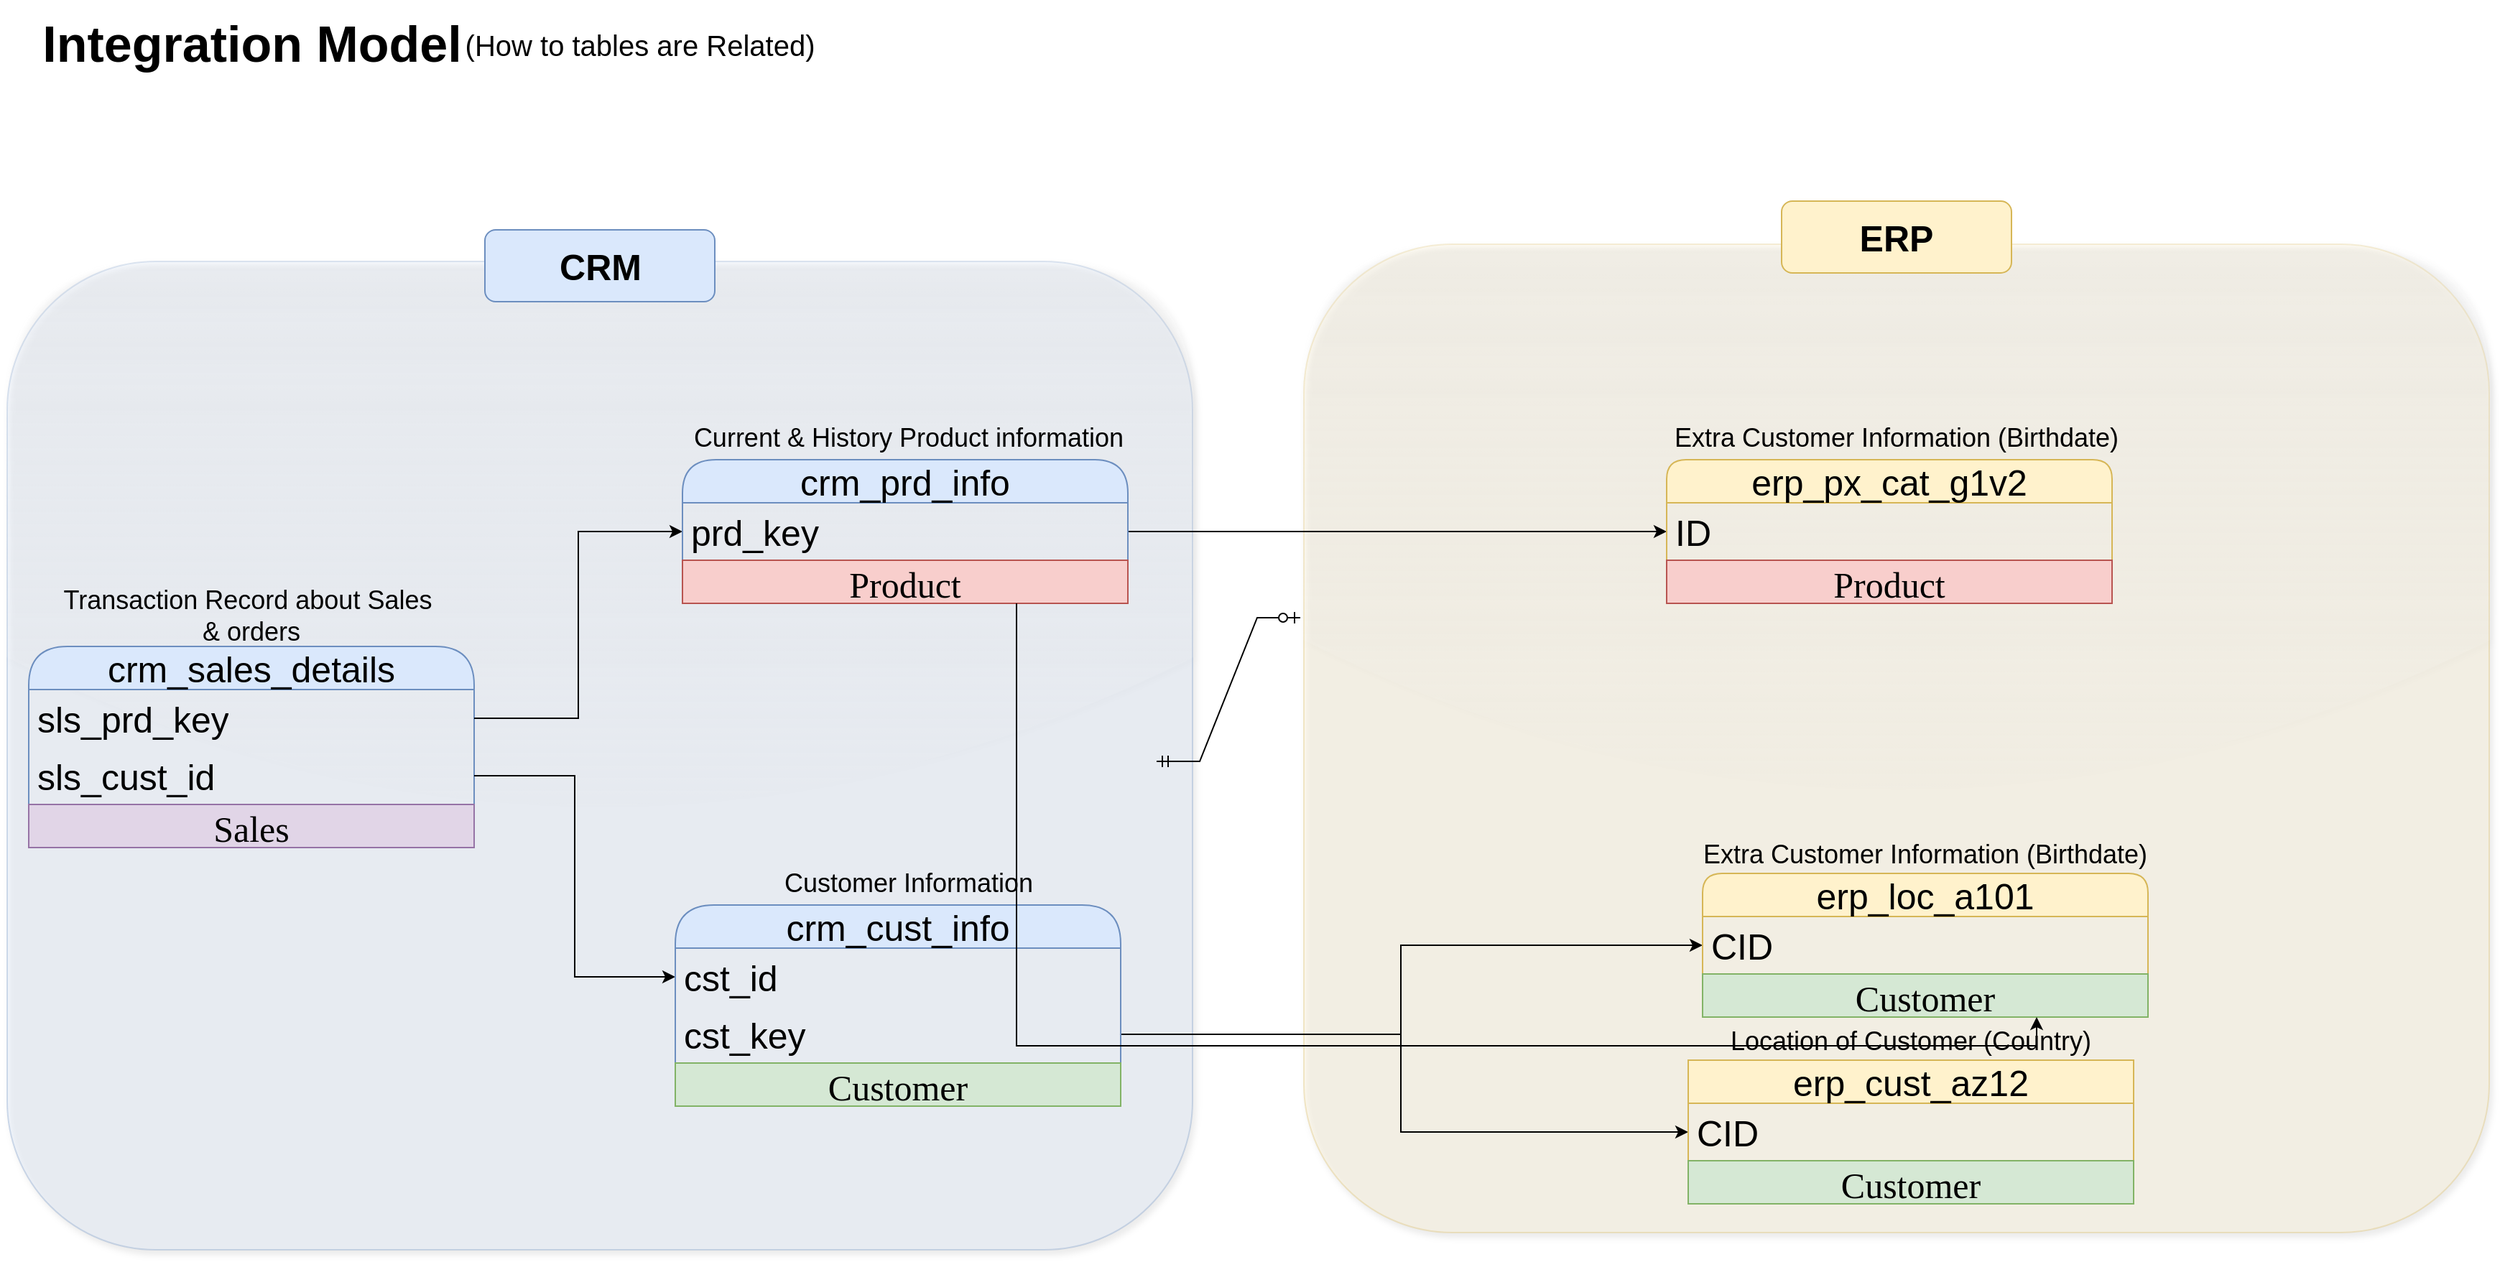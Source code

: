 <mxfile version="28.0.6">
  <diagram name="Page-1" id="5mi68mloLvMjz6mnddfT">
    <mxGraphModel dx="1596" dy="984" grid="1" gridSize="10" guides="1" tooltips="1" connect="1" arrows="1" fold="1" page="1" pageScale="1" pageWidth="1920" pageHeight="1200" math="0" shadow="0">
      <root>
        <mxCell id="0" />
        <mxCell id="1" parent="0" />
        <mxCell id="dfKpy64W_gBiXT2jWoOw-54" value="" style="rounded=1;whiteSpace=wrap;html=1;fillColor=#fff2cc;strokeColor=#d6b656;glass=1;shadow=1;opacity=30;gradientColor=none;" parent="1" vertex="1">
          <mxGeometry x="932.5" y="210" width="825" height="688" as="geometry" />
        </mxCell>
        <mxCell id="dfKpy64W_gBiXT2jWoOw-52" value="" style="rounded=1;whiteSpace=wrap;html=1;fillColor=#dae8fc;strokeColor=#6c8ebf;glass=1;shadow=1;opacity=30;" parent="1" vertex="1">
          <mxGeometry x="30" y="222" width="825" height="688" as="geometry" />
        </mxCell>
        <mxCell id="dfKpy64W_gBiXT2jWoOw-1" value="&lt;font&gt;&lt;b&gt;Integration Model&lt;/b&gt;&lt;/font&gt;" style="text;html=1;align=center;verticalAlign=middle;resizable=0;points=[];autosize=1;strokeColor=none;fillColor=none;fontSize=35;" parent="1" vertex="1">
          <mxGeometry x="40" y="40" width="320" height="60" as="geometry" />
        </mxCell>
        <mxCell id="dfKpy64W_gBiXT2jWoOw-2" value="&lt;font&gt;(How to tables are Related)&lt;/font&gt;" style="text;html=1;align=center;verticalAlign=middle;resizable=0;points=[];autosize=1;strokeColor=none;fillColor=none;fontSize=20;" parent="1" vertex="1">
          <mxGeometry x="335" y="51" width="270" height="40" as="geometry" />
        </mxCell>
        <mxCell id="dfKpy64W_gBiXT2jWoOw-20" value="crm_sales_details" style="swimlane;fontStyle=0;childLayout=stackLayout;horizontal=1;startSize=30;horizontalStack=0;resizeParent=1;resizeParentMax=0;resizeLast=0;collapsible=1;marginBottom=0;whiteSpace=wrap;html=1;fontSize=25;fillColor=#dae8fc;strokeColor=#6c8ebf;rounded=1;arcSize=30;" parent="1" vertex="1">
          <mxGeometry x="45" y="490" width="310" height="140" as="geometry" />
        </mxCell>
        <mxCell id="dfKpy64W_gBiXT2jWoOw-21" value="sls_prd_key" style="text;strokeColor=none;fillColor=none;align=left;verticalAlign=middle;spacingLeft=4;spacingRight=4;overflow=hidden;points=[[0,0.5],[1,0.5]];portConstraint=eastwest;rotatable=0;whiteSpace=wrap;html=1;fontSize=25;" parent="dfKpy64W_gBiXT2jWoOw-20" vertex="1">
          <mxGeometry y="30" width="310" height="40" as="geometry" />
        </mxCell>
        <mxCell id="dfKpy64W_gBiXT2jWoOw-32" value="sls_cust_id" style="text;strokeColor=none;fillColor=none;align=left;verticalAlign=middle;spacingLeft=4;spacingRight=4;overflow=hidden;points=[[0,0.5],[1,0.5]];portConstraint=eastwest;rotatable=0;whiteSpace=wrap;html=1;fontSize=25;" parent="dfKpy64W_gBiXT2jWoOw-20" vertex="1">
          <mxGeometry y="70" width="310" height="40" as="geometry" />
        </mxCell>
        <mxCell id="sXHoPLpF8ZUHw-RQI-RD-10" value="&lt;span&gt;Sales&lt;/span&gt;" style="text;html=1;strokeColor=#9673a6;fillColor=#e1d5e7;align=center;verticalAlign=middle;whiteSpace=wrap;overflow=hidden;fontSize=25;fontStyle=0;fontFamily=Tahoma;" vertex="1" parent="dfKpy64W_gBiXT2jWoOw-20">
          <mxGeometry y="110" width="310" height="30" as="geometry" />
        </mxCell>
        <mxCell id="dfKpy64W_gBiXT2jWoOw-33" style="edgeStyle=orthogonalEdgeStyle;rounded=0;orthogonalLoop=1;jettySize=auto;html=1;entryX=0;entryY=0.5;entryDx=0;entryDy=0;" parent="1" source="dfKpy64W_gBiXT2jWoOw-21" target="dfKpy64W_gBiXT2jWoOw-19" edge="1">
          <mxGeometry relative="1" as="geometry" />
        </mxCell>
        <mxCell id="dfKpy64W_gBiXT2jWoOw-34" style="edgeStyle=orthogonalEdgeStyle;rounded=0;orthogonalLoop=1;jettySize=auto;html=1;entryX=0;entryY=0.5;entryDx=0;entryDy=0;" parent="1" source="dfKpy64W_gBiXT2jWoOw-32" target="dfKpy64W_gBiXT2jWoOw-4" edge="1">
          <mxGeometry relative="1" as="geometry" />
        </mxCell>
        <mxCell id="dfKpy64W_gBiXT2jWoOw-36" style="edgeStyle=orthogonalEdgeStyle;rounded=0;orthogonalLoop=1;jettySize=auto;html=1;entryX=0;entryY=0.5;entryDx=0;entryDy=0;exitX=1;exitY=0.5;exitDx=0;exitDy=0;" parent="1" source="dfKpy64W_gBiXT2jWoOw-35" target="dfKpy64W_gBiXT2jWoOw-24" edge="1">
          <mxGeometry relative="1" as="geometry">
            <Array as="points">
              <mxPoint x="1000" y="760" />
              <mxPoint x="1000" y="828" />
            </Array>
          </mxGeometry>
        </mxCell>
        <mxCell id="dfKpy64W_gBiXT2jWoOw-37" style="edgeStyle=orthogonalEdgeStyle;rounded=0;orthogonalLoop=1;jettySize=auto;html=1;entryX=0;entryY=0.5;entryDx=0;entryDy=0;" parent="1" source="dfKpy64W_gBiXT2jWoOw-35" target="dfKpy64W_gBiXT2jWoOw-26" edge="1">
          <mxGeometry relative="1" as="geometry">
            <Array as="points">
              <mxPoint x="1000" y="760" />
              <mxPoint x="1000" y="698" />
            </Array>
          </mxGeometry>
        </mxCell>
        <mxCell id="dfKpy64W_gBiXT2jWoOw-38" style="edgeStyle=orthogonalEdgeStyle;rounded=0;orthogonalLoop=1;jettySize=auto;html=1;entryX=0;entryY=0.5;entryDx=0;entryDy=0;" parent="1" source="dfKpy64W_gBiXT2jWoOw-19" target="dfKpy64W_gBiXT2jWoOw-28" edge="1">
          <mxGeometry relative="1" as="geometry" />
        </mxCell>
        <mxCell id="dfKpy64W_gBiXT2jWoOw-48" value="Transaction Record about Sales&amp;nbsp;&lt;div&gt;&amp;amp; orders&lt;/div&gt;" style="text;html=1;align=center;verticalAlign=middle;whiteSpace=wrap;rounded=0;fontSize=18;rotation=0;" parent="1" vertex="1">
          <mxGeometry x="40" y="454" width="320" height="30" as="geometry" />
        </mxCell>
        <mxCell id="dfKpy64W_gBiXT2jWoOw-55" value="CRM" style="rounded=1;whiteSpace=wrap;html=1;fontSize=25;fillColor=#dae8fc;strokeColor=#6c8ebf;fontStyle=1" parent="1" vertex="1">
          <mxGeometry x="362.5" y="200" width="160" height="50" as="geometry" />
        </mxCell>
        <mxCell id="dfKpy64W_gBiXT2jWoOw-56" value="ERP" style="rounded=1;whiteSpace=wrap;html=1;fontSize=25;fillColor=#fff2cc;strokeColor=#d6b656;fontStyle=1" parent="1" vertex="1">
          <mxGeometry x="1265" y="180" width="160" height="50" as="geometry" />
        </mxCell>
        <mxCell id="dfKpy64W_gBiXT2jWoOw-58" value="" style="group" parent="1" vertex="1" connectable="0">
          <mxGeometry x="495" y="640" width="325" height="140" as="geometry" />
        </mxCell>
        <mxCell id="dfKpy64W_gBiXT2jWoOw-3" value="crm_cust_info" style="swimlane;fontStyle=0;childLayout=stackLayout;horizontal=1;startSize=30;horizontalStack=0;resizeParent=1;resizeParentMax=0;resizeLast=0;collapsible=1;marginBottom=0;whiteSpace=wrap;html=1;fontSize=25;fillColor=#dae8fc;strokeColor=#6c8ebf;rounded=1;arcSize=30;" parent="dfKpy64W_gBiXT2jWoOw-58" vertex="1">
          <mxGeometry y="30" width="310" height="140" as="geometry" />
        </mxCell>
        <mxCell id="dfKpy64W_gBiXT2jWoOw-4" value="cst_id" style="text;strokeColor=none;fillColor=none;align=left;verticalAlign=middle;spacingLeft=4;spacingRight=4;overflow=hidden;points=[[0,0.5],[1,0.5]];portConstraint=eastwest;rotatable=0;whiteSpace=wrap;html=1;fontSize=25;" parent="dfKpy64W_gBiXT2jWoOw-3" vertex="1">
          <mxGeometry y="30" width="310" height="40" as="geometry" />
        </mxCell>
        <mxCell id="dfKpy64W_gBiXT2jWoOw-35" value="cst_key" style="text;strokeColor=none;fillColor=none;align=left;verticalAlign=middle;spacingLeft=4;spacingRight=4;overflow=hidden;points=[[0,0.5],[1,0.5]];portConstraint=eastwest;rotatable=0;whiteSpace=wrap;html=1;fontSize=25;" parent="dfKpy64W_gBiXT2jWoOw-3" vertex="1">
          <mxGeometry y="70" width="310" height="40" as="geometry" />
        </mxCell>
        <mxCell id="sXHoPLpF8ZUHw-RQI-RD-9" value="&lt;span&gt;Customer&lt;/span&gt;" style="text;html=1;strokeColor=#82b366;fillColor=#d5e8d4;align=center;verticalAlign=middle;whiteSpace=wrap;overflow=hidden;fontSize=25;fontStyle=0;fontFamily=Tahoma;" vertex="1" parent="dfKpy64W_gBiXT2jWoOw-3">
          <mxGeometry y="110" width="310" height="30" as="geometry" />
        </mxCell>
        <mxCell id="dfKpy64W_gBiXT2jWoOw-49" value="Customer Information&amp;nbsp;" style="text;html=1;align=center;verticalAlign=middle;whiteSpace=wrap;rounded=0;fontSize=18;rotation=0;" parent="dfKpy64W_gBiXT2jWoOw-58" vertex="1">
          <mxGeometry x="5" width="320" height="30" as="geometry" />
        </mxCell>
        <mxCell id="dfKpy64W_gBiXT2jWoOw-59" value="" style="group" parent="1" vertex="1" connectable="0">
          <mxGeometry x="1180" y="750" width="350" height="98" as="geometry" />
        </mxCell>
        <mxCell id="dfKpy64W_gBiXT2jWoOw-23" value="erp_cust_az12" style="swimlane;fontStyle=0;childLayout=stackLayout;horizontal=1;startSize=30;horizontalStack=0;resizeParent=1;resizeParentMax=0;resizeLast=0;collapsible=1;marginBottom=0;whiteSpace=wrap;html=1;fontSize=25;fillColor=#fff2cc;strokeColor=#d6b656;" parent="dfKpy64W_gBiXT2jWoOw-59" vertex="1">
          <mxGeometry x="20" y="28" width="310" height="100" as="geometry" />
        </mxCell>
        <mxCell id="dfKpy64W_gBiXT2jWoOw-24" value="CID" style="text;strokeColor=none;fillColor=none;align=left;verticalAlign=middle;spacingLeft=4;spacingRight=4;overflow=hidden;points=[[0,0.5],[1,0.5]];portConstraint=eastwest;rotatable=0;whiteSpace=wrap;html=1;fontSize=25;" parent="dfKpy64W_gBiXT2jWoOw-23" vertex="1">
          <mxGeometry y="30" width="310" height="40" as="geometry" />
        </mxCell>
        <mxCell id="sXHoPLpF8ZUHw-RQI-RD-7" value="&lt;span&gt;Customer&lt;/span&gt;" style="text;html=1;strokeColor=#82b366;fillColor=#d5e8d4;align=center;verticalAlign=middle;whiteSpace=wrap;overflow=hidden;fontSize=25;fontStyle=0;fontFamily=Tahoma;" vertex="1" parent="dfKpy64W_gBiXT2jWoOw-23">
          <mxGeometry y="70" width="310" height="30" as="geometry" />
        </mxCell>
        <mxCell id="dfKpy64W_gBiXT2jWoOw-46" value="Location of Customer (Country)" style="text;html=1;align=center;verticalAlign=middle;whiteSpace=wrap;rounded=0;fontSize=18;rotation=0;" parent="dfKpy64W_gBiXT2jWoOw-59" vertex="1">
          <mxGeometry width="350" height="30" as="geometry" />
        </mxCell>
        <mxCell id="dfKpy64W_gBiXT2jWoOw-60" value="" style="group" parent="1" vertex="1" connectable="0">
          <mxGeometry x="1190" y="620" width="350" height="98" as="geometry" />
        </mxCell>
        <mxCell id="dfKpy64W_gBiXT2jWoOw-25" value="erp_loc_a101" style="swimlane;fontStyle=0;childLayout=stackLayout;horizontal=1;startSize=30;horizontalStack=0;resizeParent=1;resizeParentMax=0;resizeLast=0;collapsible=1;marginBottom=0;whiteSpace=wrap;html=1;fontSize=25;fillColor=#fff2cc;strokeColor=#d6b656;rounded=1;" parent="dfKpy64W_gBiXT2jWoOw-60" vertex="1">
          <mxGeometry x="20" y="28" width="310" height="100" as="geometry" />
        </mxCell>
        <mxCell id="dfKpy64W_gBiXT2jWoOw-26" value="CID" style="text;strokeColor=none;fillColor=none;align=left;verticalAlign=middle;spacingLeft=4;spacingRight=4;overflow=hidden;points=[[0,0.5],[1,0.5]];portConstraint=eastwest;rotatable=0;whiteSpace=wrap;html=1;fontSize=25;" parent="dfKpy64W_gBiXT2jWoOw-25" vertex="1">
          <mxGeometry y="30" width="310" height="40" as="geometry" />
        </mxCell>
        <mxCell id="sXHoPLpF8ZUHw-RQI-RD-6" value="&lt;span&gt;Customer&lt;/span&gt;" style="text;html=1;strokeColor=#82b366;fillColor=#d5e8d4;align=center;verticalAlign=middle;whiteSpace=wrap;overflow=hidden;fontSize=25;fontStyle=0;fontFamily=Tahoma;" vertex="1" parent="dfKpy64W_gBiXT2jWoOw-25">
          <mxGeometry y="70" width="310" height="30" as="geometry" />
        </mxCell>
        <mxCell id="dfKpy64W_gBiXT2jWoOw-45" value="Extra Customer Information (Birthdate)" style="text;html=1;align=center;verticalAlign=middle;whiteSpace=wrap;rounded=0;fontSize=18;rotation=0;" parent="dfKpy64W_gBiXT2jWoOw-60" vertex="1">
          <mxGeometry width="350" height="30" as="geometry" />
        </mxCell>
        <mxCell id="dfKpy64W_gBiXT2jWoOw-61" value="" style="group" parent="1" vertex="1" connectable="0">
          <mxGeometry x="500" y="330" width="320" height="140" as="geometry" />
        </mxCell>
        <mxCell id="dfKpy64W_gBiXT2jWoOw-18" value="crm_prd_info" style="swimlane;fontStyle=0;childLayout=stackLayout;horizontal=1;startSize=30;horizontalStack=0;resizeParent=1;resizeParentMax=0;resizeLast=0;collapsible=1;marginBottom=0;whiteSpace=wrap;html=1;fontSize=25;fillColor=#dae8fc;strokeColor=#6c8ebf;rounded=1;arcSize=26;" parent="dfKpy64W_gBiXT2jWoOw-61" vertex="1">
          <mxGeometry y="30" width="310" height="100" as="geometry" />
        </mxCell>
        <mxCell id="dfKpy64W_gBiXT2jWoOw-19" value="prd_key" style="text;strokeColor=none;fillColor=none;align=left;verticalAlign=middle;spacingLeft=4;spacingRight=4;overflow=hidden;points=[[0,0.5],[1,0.5]];portConstraint=eastwest;rotatable=0;whiteSpace=wrap;html=1;fontSize=25;" parent="dfKpy64W_gBiXT2jWoOw-18" vertex="1">
          <mxGeometry y="30" width="310" height="40" as="geometry" />
        </mxCell>
        <mxCell id="sXHoPLpF8ZUHw-RQI-RD-2" value="&lt;span&gt;Product&lt;/span&gt;" style="text;html=1;strokeColor=#b85450;fillColor=#f8cecc;align=center;verticalAlign=middle;whiteSpace=wrap;overflow=hidden;fontSize=25;fontStyle=0;fontFamily=Tahoma;" vertex="1" parent="dfKpy64W_gBiXT2jWoOw-18">
          <mxGeometry y="70" width="310" height="30" as="geometry" />
        </mxCell>
        <mxCell id="dfKpy64W_gBiXT2jWoOw-47" value="Current &amp;amp; History Product information&amp;nbsp;" style="text;html=1;align=center;verticalAlign=middle;whiteSpace=wrap;rounded=0;fontSize=18;rotation=0;" parent="dfKpy64W_gBiXT2jWoOw-61" vertex="1">
          <mxGeometry width="320" height="30" as="geometry" />
        </mxCell>
        <mxCell id="dfKpy64W_gBiXT2jWoOw-62" value="" style="group" parent="1" vertex="1" connectable="0">
          <mxGeometry x="1170" y="330" width="350" height="100" as="geometry" />
        </mxCell>
        <mxCell id="dfKpy64W_gBiXT2jWoOw-27" value="erp_px_cat_g1v2" style="swimlane;fontStyle=0;childLayout=stackLayout;horizontal=1;startSize=30;horizontalStack=0;resizeParent=1;resizeParentMax=0;resizeLast=0;collapsible=1;marginBottom=0;whiteSpace=wrap;html=1;fontSize=25;fillColor=#fff2cc;strokeColor=#d6b656;rounded=1;" parent="dfKpy64W_gBiXT2jWoOw-62" vertex="1">
          <mxGeometry x="15" y="30" width="310" height="100" as="geometry" />
        </mxCell>
        <mxCell id="dfKpy64W_gBiXT2jWoOw-28" value="ID" style="text;strokeColor=none;fillColor=none;align=left;verticalAlign=middle;spacingLeft=4;spacingRight=4;overflow=hidden;points=[[0,0.5],[1,0.5]];portConstraint=eastwest;rotatable=0;whiteSpace=wrap;html=1;fontSize=25;" parent="dfKpy64W_gBiXT2jWoOw-27" vertex="1">
          <mxGeometry y="30" width="310" height="40" as="geometry" />
        </mxCell>
        <mxCell id="sXHoPLpF8ZUHw-RQI-RD-5" value="&lt;span&gt;Product&lt;/span&gt;" style="text;html=1;strokeColor=#b85450;fillColor=#f8cecc;align=center;verticalAlign=middle;whiteSpace=wrap;overflow=hidden;fontSize=25;fontStyle=0;fontFamily=Tahoma;" vertex="1" parent="dfKpy64W_gBiXT2jWoOw-27">
          <mxGeometry y="70" width="310" height="30" as="geometry" />
        </mxCell>
        <mxCell id="dfKpy64W_gBiXT2jWoOw-42" value="Extra Customer Information (Birthdate)" style="text;html=1;align=center;verticalAlign=middle;whiteSpace=wrap;rounded=0;fontSize=18;rotation=0;" parent="dfKpy64W_gBiXT2jWoOw-62" vertex="1">
          <mxGeometry width="350" height="30" as="geometry" />
        </mxCell>
        <mxCell id="sXHoPLpF8ZUHw-RQI-RD-1" value="" style="edgeStyle=entityRelationEdgeStyle;fontSize=12;html=1;endArrow=ERzeroToOne;startArrow=ERmandOne;rounded=0;" edge="1" parent="1">
          <mxGeometry width="100" height="100" relative="1" as="geometry">
            <mxPoint x="830" y="570" as="sourcePoint" />
            <mxPoint x="930" y="470" as="targetPoint" />
          </mxGeometry>
        </mxCell>
        <mxCell id="sXHoPLpF8ZUHw-RQI-RD-8" style="edgeStyle=orthogonalEdgeStyle;rounded=0;orthogonalLoop=1;jettySize=auto;html=1;exitX=0.75;exitY=1;exitDx=0;exitDy=0;entryX=0.75;entryY=1;entryDx=0;entryDy=0;" edge="1" parent="1" source="dfKpy64W_gBiXT2jWoOw-18" target="sXHoPLpF8ZUHw-RQI-RD-6">
          <mxGeometry relative="1" as="geometry" />
        </mxCell>
      </root>
    </mxGraphModel>
  </diagram>
</mxfile>
